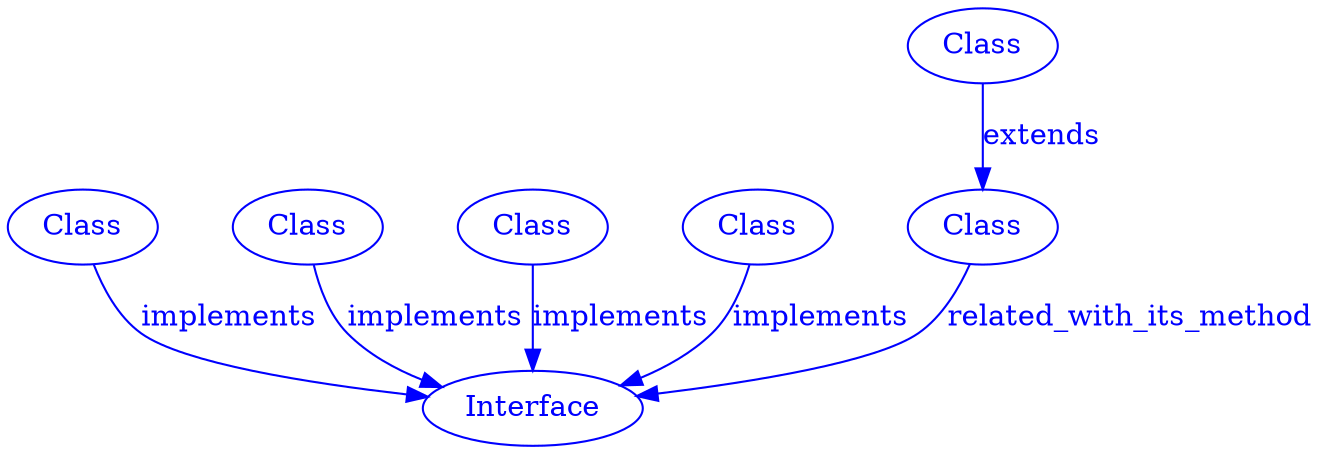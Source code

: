 digraph SubdueGraph {
  27 [label="Class",color=blue,fontcolor=blue];
  55 [label="Class",color=blue,fontcolor=blue];
  394 [label="Class",color=blue,fontcolor=blue];
  395 [label="Class",color=blue,fontcolor=blue];
  412 [label="Class",color=blue,fontcolor=blue];
  428 [label="Class",color=blue,fontcolor=blue];
  480 [label="Interface",color=blue,fontcolor=blue];
  27 -> 480 [label="implements",color=blue,fontcolor=blue];
  55 -> 480 [label="implements",color=blue,fontcolor=blue];
  394 -> 480 [label="implements",color=blue,fontcolor=blue];
  395 -> 428 [label="extends",color=blue,fontcolor=blue];
  412 -> 480 [label="implements",color=blue,fontcolor=blue];
  428 -> 480 [label="related_with_its_method",color=blue,fontcolor=blue];
}
